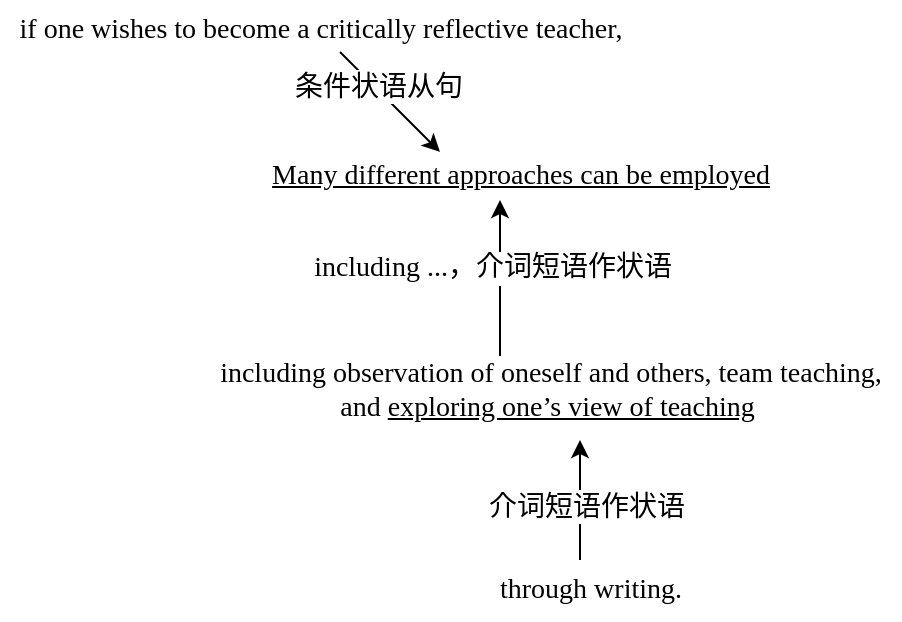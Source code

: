 <mxfile version="21.6.1" type="github">
  <diagram name="第 1 页" id="1t2gc7MpGYeYOEJdUv0z">
    <mxGraphModel dx="794" dy="523" grid="1" gridSize="10" guides="1" tooltips="1" connect="1" arrows="1" fold="1" page="1" pageScale="1" pageWidth="827" pageHeight="1169" math="0" shadow="0">
      <root>
        <mxCell id="0" />
        <mxCell id="1" parent="0" />
        <mxCell id="_LBfq24wy14e1D3ULHSm-1" value="&lt;font face=&quot;Times New Roman&quot; style=&quot;font-size: 14px;&quot;&gt;&lt;u&gt;Many different approaches can be employed&lt;/u&gt;&lt;/font&gt;" style="text;html=1;align=center;verticalAlign=middle;resizable=0;points=[];autosize=1;strokeColor=none;fillColor=none;" vertex="1" parent="1">
          <mxGeometry x="155" y="173" width="270" height="30" as="geometry" />
        </mxCell>
        <mxCell id="_LBfq24wy14e1D3ULHSm-2" value="&lt;font face=&quot;Times New Roman&quot; style=&quot;font-size: 14px;&quot;&gt;if one wishes to become a critically reflective teacher,&lt;/font&gt;" style="text;html=1;align=center;verticalAlign=middle;resizable=0;points=[];autosize=1;strokeColor=none;fillColor=none;" vertex="1" parent="1">
          <mxGeometry x="30" y="100" width="320" height="30" as="geometry" />
        </mxCell>
        <mxCell id="_LBfq24wy14e1D3ULHSm-3" value="" style="endArrow=classic;html=1;rounded=0;" edge="1" parent="1">
          <mxGeometry width="50" height="50" relative="1" as="geometry">
            <mxPoint x="200" y="126" as="sourcePoint" />
            <mxPoint x="250" y="176" as="targetPoint" />
          </mxGeometry>
        </mxCell>
        <mxCell id="_LBfq24wy14e1D3ULHSm-4" value="&lt;font style=&quot;font-size: 14px;&quot;&gt;条件状语从句&lt;/font&gt;" style="edgeLabel;html=1;align=center;verticalAlign=middle;resizable=0;points=[];" vertex="1" connectable="0" parent="_LBfq24wy14e1D3ULHSm-3">
          <mxGeometry x="-0.29" y="2" relative="1" as="geometry">
            <mxPoint as="offset" />
          </mxGeometry>
        </mxCell>
        <mxCell id="_LBfq24wy14e1D3ULHSm-5" value="&lt;font face=&quot;Times New Roman&quot; style=&quot;font-size: 14px;&quot;&gt;including observation of oneself and others, team teaching,&lt;br&gt;and &lt;u&gt;exploring one’s view of teaching&lt;/u&gt;&amp;nbsp;&lt;/font&gt;" style="text;html=1;align=center;verticalAlign=middle;resizable=0;points=[];autosize=1;strokeColor=none;fillColor=none;" vertex="1" parent="1">
          <mxGeometry x="130" y="270" width="350" height="50" as="geometry" />
        </mxCell>
        <mxCell id="_LBfq24wy14e1D3ULHSm-7" value="" style="endArrow=classic;html=1;rounded=0;" edge="1" parent="1">
          <mxGeometry width="50" height="50" relative="1" as="geometry">
            <mxPoint x="280" y="278" as="sourcePoint" />
            <mxPoint x="280" y="200" as="targetPoint" />
          </mxGeometry>
        </mxCell>
        <mxCell id="_LBfq24wy14e1D3ULHSm-8" value="&lt;font face=&quot;Times New Roman&quot; style=&quot;font-size: 14px;&quot;&gt;including ...，介词短语作状语&lt;/font&gt;" style="edgeLabel;html=1;align=center;verticalAlign=middle;resizable=0;points=[];" vertex="1" connectable="0" parent="_LBfq24wy14e1D3ULHSm-7">
          <mxGeometry x="0.128" y="5" relative="1" as="geometry">
            <mxPoint x="1" as="offset" />
          </mxGeometry>
        </mxCell>
        <mxCell id="_LBfq24wy14e1D3ULHSm-9" value="" style="endArrow=classic;html=1;rounded=0;" edge="1" parent="1">
          <mxGeometry width="50" height="50" relative="1" as="geometry">
            <mxPoint x="320" y="380" as="sourcePoint" />
            <mxPoint x="320" y="320" as="targetPoint" />
          </mxGeometry>
        </mxCell>
        <mxCell id="_LBfq24wy14e1D3ULHSm-12" value="&lt;font style=&quot;font-size: 14px;&quot;&gt;介词短语作状语&lt;/font&gt;" style="edgeLabel;html=1;align=center;verticalAlign=middle;resizable=0;points=[];" vertex="1" connectable="0" parent="_LBfq24wy14e1D3ULHSm-9">
          <mxGeometry x="-0.05" y="-2" relative="1" as="geometry">
            <mxPoint x="1" y="1" as="offset" />
          </mxGeometry>
        </mxCell>
        <mxCell id="_LBfq24wy14e1D3ULHSm-10" value="&lt;font face=&quot;Times New Roman&quot; style=&quot;font-size: 14px;&quot;&gt;through writing.&lt;/font&gt;" style="text;html=1;align=center;verticalAlign=middle;resizable=0;points=[];autosize=1;strokeColor=none;fillColor=none;" vertex="1" parent="1">
          <mxGeometry x="270" y="380" width="110" height="30" as="geometry" />
        </mxCell>
      </root>
    </mxGraphModel>
  </diagram>
</mxfile>
